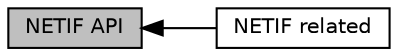 digraph "NETIF API"
{
  edge [fontname="Helvetica",fontsize="10",labelfontname="Helvetica",labelfontsize="10"];
  node [fontname="Helvetica",fontsize="10",shape=box];
  rankdir=LR;
  Node2 [label="NETIF related",height=0.2,width=0.4,color="black", fillcolor="white", style="filled",URL="$group__netifapi__netif.html",tooltip=" "];
  Node1 [label="NETIF API",height=0.2,width=0.4,color="black", fillcolor="grey75", style="filled", fontcolor="black",tooltip=" "];
  Node1->Node2 [shape=plaintext, dir="back", style="solid"];
}
